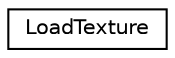 digraph "Graphical Class Hierarchy"
{
 // LATEX_PDF_SIZE
  edge [fontname="Helvetica",fontsize="10",labelfontname="Helvetica",labelfontsize="10"];
  node [fontname="Helvetica",fontsize="10",shape=record];
  rankdir="LR";
  Node0 [label="LoadTexture",height=0.2,width=0.4,color="black", fillcolor="white", style="filled",URL="$class_load_texture.html",tooltip="Classe singleton pour charger les textures."];
}
